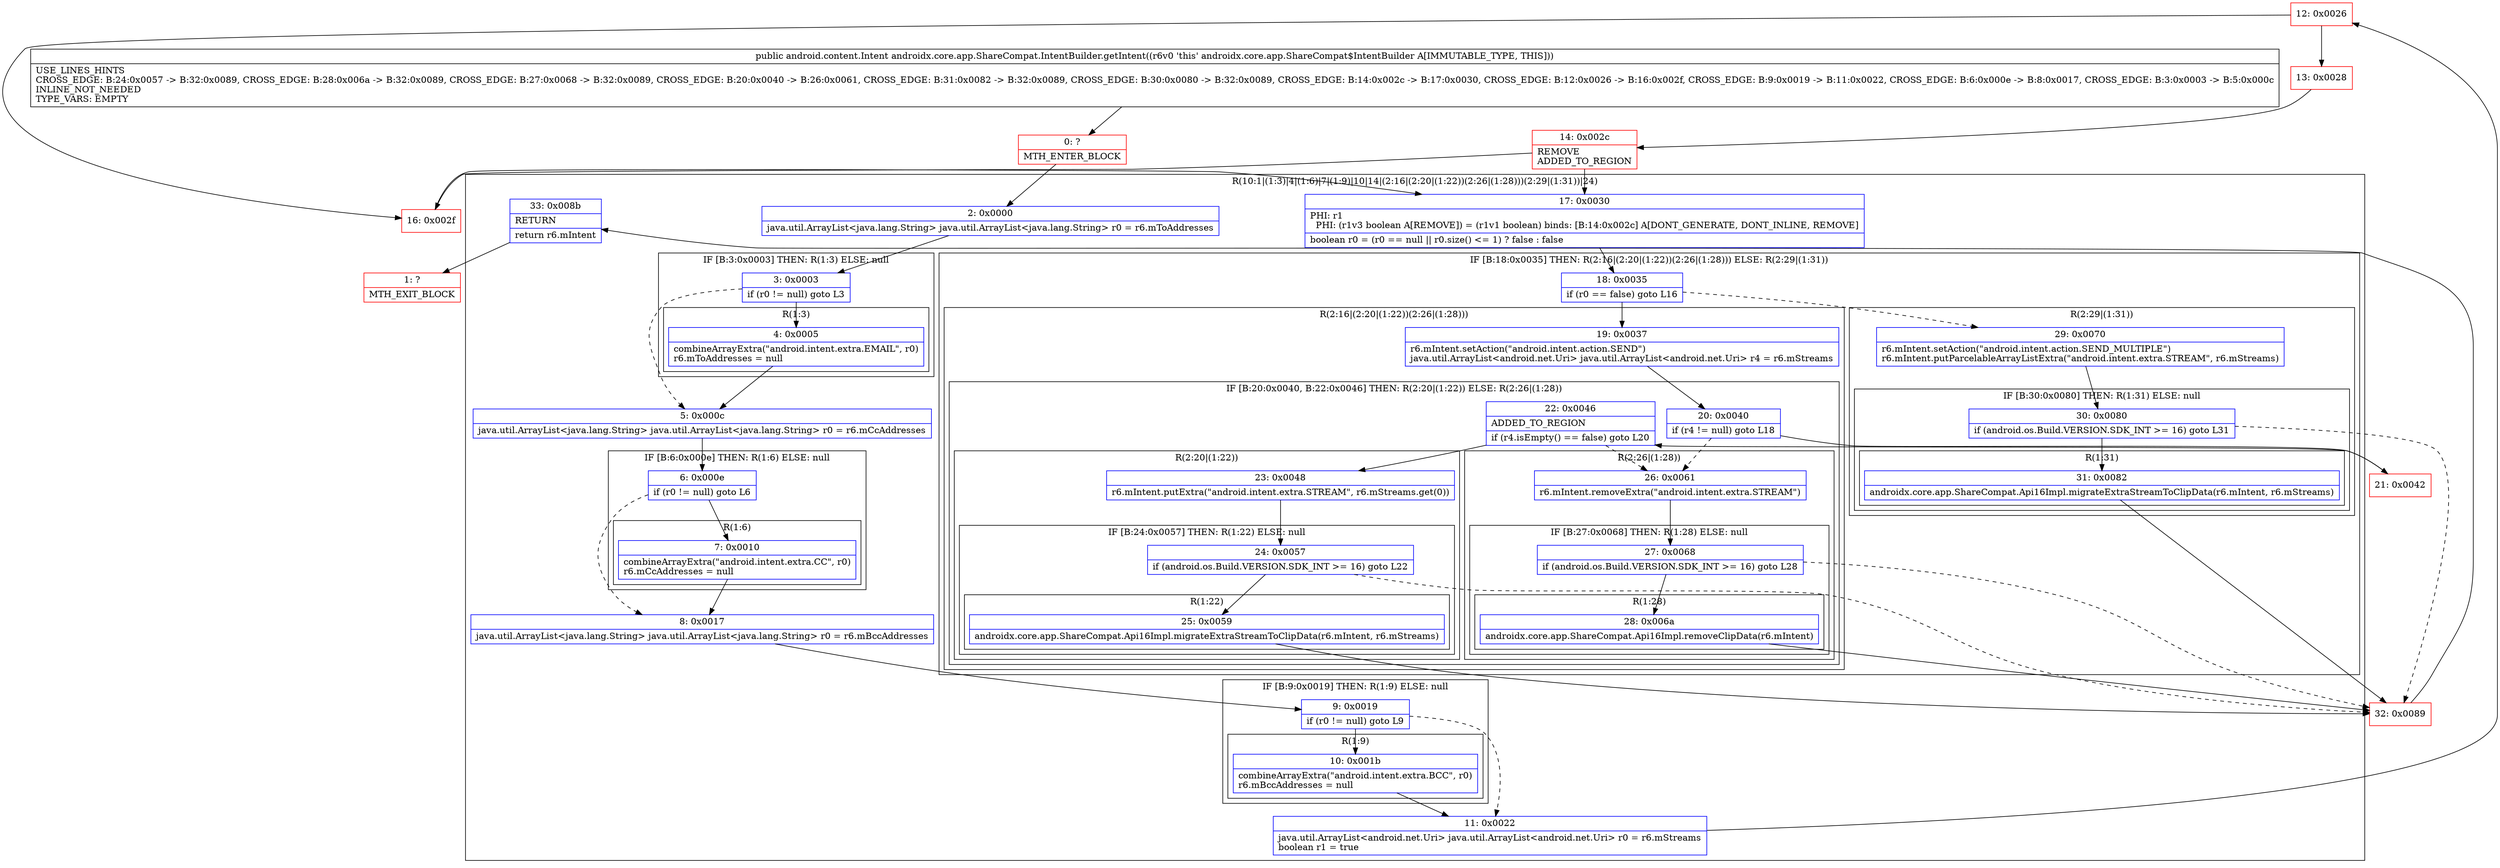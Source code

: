 digraph "CFG forandroidx.core.app.ShareCompat.IntentBuilder.getIntent()Landroid\/content\/Intent;" {
subgraph cluster_Region_1656643368 {
label = "R(10:1|(1:3)|4|(1:6)|7|(1:9)|10|14|(2:16|(2:20|(1:22))(2:26|(1:28)))(2:29|(1:31))|24)";
node [shape=record,color=blue];
Node_2 [shape=record,label="{2\:\ 0x0000|java.util.ArrayList\<java.lang.String\> java.util.ArrayList\<java.lang.String\> r0 = r6.mToAddresses\l}"];
subgraph cluster_IfRegion_391217923 {
label = "IF [B:3:0x0003] THEN: R(1:3) ELSE: null";
node [shape=record,color=blue];
Node_3 [shape=record,label="{3\:\ 0x0003|if (r0 != null) goto L3\l}"];
subgraph cluster_Region_698241661 {
label = "R(1:3)";
node [shape=record,color=blue];
Node_4 [shape=record,label="{4\:\ 0x0005|combineArrayExtra(\"android.intent.extra.EMAIL\", r0)\lr6.mToAddresses = null\l}"];
}
}
Node_5 [shape=record,label="{5\:\ 0x000c|java.util.ArrayList\<java.lang.String\> java.util.ArrayList\<java.lang.String\> r0 = r6.mCcAddresses\l}"];
subgraph cluster_IfRegion_1464851292 {
label = "IF [B:6:0x000e] THEN: R(1:6) ELSE: null";
node [shape=record,color=blue];
Node_6 [shape=record,label="{6\:\ 0x000e|if (r0 != null) goto L6\l}"];
subgraph cluster_Region_1201183106 {
label = "R(1:6)";
node [shape=record,color=blue];
Node_7 [shape=record,label="{7\:\ 0x0010|combineArrayExtra(\"android.intent.extra.CC\", r0)\lr6.mCcAddresses = null\l}"];
}
}
Node_8 [shape=record,label="{8\:\ 0x0017|java.util.ArrayList\<java.lang.String\> java.util.ArrayList\<java.lang.String\> r0 = r6.mBccAddresses\l}"];
subgraph cluster_IfRegion_1556759529 {
label = "IF [B:9:0x0019] THEN: R(1:9) ELSE: null";
node [shape=record,color=blue];
Node_9 [shape=record,label="{9\:\ 0x0019|if (r0 != null) goto L9\l}"];
subgraph cluster_Region_119340983 {
label = "R(1:9)";
node [shape=record,color=blue];
Node_10 [shape=record,label="{10\:\ 0x001b|combineArrayExtra(\"android.intent.extra.BCC\", r0)\lr6.mBccAddresses = null\l}"];
}
}
Node_11 [shape=record,label="{11\:\ 0x0022|java.util.ArrayList\<android.net.Uri\> java.util.ArrayList\<android.net.Uri\> r0 = r6.mStreams\lboolean r1 = true\l}"];
Node_17 [shape=record,label="{17\:\ 0x0030|PHI: r1 \l  PHI: (r1v3 boolean A[REMOVE]) = (r1v1 boolean) binds: [B:14:0x002c] A[DONT_GENERATE, DONT_INLINE, REMOVE]\l|boolean r0 = (r0 == null \|\| r0.size() \<= 1) ? false : false\l}"];
subgraph cluster_IfRegion_773865779 {
label = "IF [B:18:0x0035] THEN: R(2:16|(2:20|(1:22))(2:26|(1:28))) ELSE: R(2:29|(1:31))";
node [shape=record,color=blue];
Node_18 [shape=record,label="{18\:\ 0x0035|if (r0 == false) goto L16\l}"];
subgraph cluster_Region_771201532 {
label = "R(2:16|(2:20|(1:22))(2:26|(1:28)))";
node [shape=record,color=blue];
Node_19 [shape=record,label="{19\:\ 0x0037|r6.mIntent.setAction(\"android.intent.action.SEND\")\ljava.util.ArrayList\<android.net.Uri\> java.util.ArrayList\<android.net.Uri\> r4 = r6.mStreams\l}"];
subgraph cluster_IfRegion_590107296 {
label = "IF [B:20:0x0040, B:22:0x0046] THEN: R(2:20|(1:22)) ELSE: R(2:26|(1:28))";
node [shape=record,color=blue];
Node_20 [shape=record,label="{20\:\ 0x0040|if (r4 != null) goto L18\l}"];
Node_22 [shape=record,label="{22\:\ 0x0046|ADDED_TO_REGION\l|if (r4.isEmpty() == false) goto L20\l}"];
subgraph cluster_Region_708947731 {
label = "R(2:20|(1:22))";
node [shape=record,color=blue];
Node_23 [shape=record,label="{23\:\ 0x0048|r6.mIntent.putExtra(\"android.intent.extra.STREAM\", r6.mStreams.get(0))\l}"];
subgraph cluster_IfRegion_441257283 {
label = "IF [B:24:0x0057] THEN: R(1:22) ELSE: null";
node [shape=record,color=blue];
Node_24 [shape=record,label="{24\:\ 0x0057|if (android.os.Build.VERSION.SDK_INT \>= 16) goto L22\l}"];
subgraph cluster_Region_1320358522 {
label = "R(1:22)";
node [shape=record,color=blue];
Node_25 [shape=record,label="{25\:\ 0x0059|androidx.core.app.ShareCompat.Api16Impl.migrateExtraStreamToClipData(r6.mIntent, r6.mStreams)\l}"];
}
}
}
subgraph cluster_Region_541130475 {
label = "R(2:26|(1:28))";
node [shape=record,color=blue];
Node_26 [shape=record,label="{26\:\ 0x0061|r6.mIntent.removeExtra(\"android.intent.extra.STREAM\")\l}"];
subgraph cluster_IfRegion_132048071 {
label = "IF [B:27:0x0068] THEN: R(1:28) ELSE: null";
node [shape=record,color=blue];
Node_27 [shape=record,label="{27\:\ 0x0068|if (android.os.Build.VERSION.SDK_INT \>= 16) goto L28\l}"];
subgraph cluster_Region_1972098666 {
label = "R(1:28)";
node [shape=record,color=blue];
Node_28 [shape=record,label="{28\:\ 0x006a|androidx.core.app.ShareCompat.Api16Impl.removeClipData(r6.mIntent)\l}"];
}
}
}
}
}
subgraph cluster_Region_595409507 {
label = "R(2:29|(1:31))";
node [shape=record,color=blue];
Node_29 [shape=record,label="{29\:\ 0x0070|r6.mIntent.setAction(\"android.intent.action.SEND_MULTIPLE\")\lr6.mIntent.putParcelableArrayListExtra(\"android.intent.extra.STREAM\", r6.mStreams)\l}"];
subgraph cluster_IfRegion_74268481 {
label = "IF [B:30:0x0080] THEN: R(1:31) ELSE: null";
node [shape=record,color=blue];
Node_30 [shape=record,label="{30\:\ 0x0080|if (android.os.Build.VERSION.SDK_INT \>= 16) goto L31\l}"];
subgraph cluster_Region_1952783319 {
label = "R(1:31)";
node [shape=record,color=blue];
Node_31 [shape=record,label="{31\:\ 0x0082|androidx.core.app.ShareCompat.Api16Impl.migrateExtraStreamToClipData(r6.mIntent, r6.mStreams)\l}"];
}
}
}
}
Node_33 [shape=record,label="{33\:\ 0x008b|RETURN\l|return r6.mIntent\l}"];
}
Node_0 [shape=record,color=red,label="{0\:\ ?|MTH_ENTER_BLOCK\l}"];
Node_12 [shape=record,color=red,label="{12\:\ 0x0026}"];
Node_13 [shape=record,color=red,label="{13\:\ 0x0028}"];
Node_14 [shape=record,color=red,label="{14\:\ 0x002c|REMOVE\lADDED_TO_REGION\l}"];
Node_21 [shape=record,color=red,label="{21\:\ 0x0042}"];
Node_32 [shape=record,color=red,label="{32\:\ 0x0089}"];
Node_1 [shape=record,color=red,label="{1\:\ ?|MTH_EXIT_BLOCK\l}"];
Node_16 [shape=record,color=red,label="{16\:\ 0x002f}"];
MethodNode[shape=record,label="{public android.content.Intent androidx.core.app.ShareCompat.IntentBuilder.getIntent((r6v0 'this' androidx.core.app.ShareCompat$IntentBuilder A[IMMUTABLE_TYPE, THIS]))  | USE_LINES_HINTS\lCROSS_EDGE: B:24:0x0057 \-\> B:32:0x0089, CROSS_EDGE: B:28:0x006a \-\> B:32:0x0089, CROSS_EDGE: B:27:0x0068 \-\> B:32:0x0089, CROSS_EDGE: B:20:0x0040 \-\> B:26:0x0061, CROSS_EDGE: B:31:0x0082 \-\> B:32:0x0089, CROSS_EDGE: B:30:0x0080 \-\> B:32:0x0089, CROSS_EDGE: B:14:0x002c \-\> B:17:0x0030, CROSS_EDGE: B:12:0x0026 \-\> B:16:0x002f, CROSS_EDGE: B:9:0x0019 \-\> B:11:0x0022, CROSS_EDGE: B:6:0x000e \-\> B:8:0x0017, CROSS_EDGE: B:3:0x0003 \-\> B:5:0x000c\lINLINE_NOT_NEEDED\lTYPE_VARS: EMPTY\l}"];
MethodNode -> Node_0;Node_2 -> Node_3;
Node_3 -> Node_4;
Node_3 -> Node_5[style=dashed];
Node_4 -> Node_5;
Node_5 -> Node_6;
Node_6 -> Node_7;
Node_6 -> Node_8[style=dashed];
Node_7 -> Node_8;
Node_8 -> Node_9;
Node_9 -> Node_10;
Node_9 -> Node_11[style=dashed];
Node_10 -> Node_11;
Node_11 -> Node_12;
Node_17 -> Node_18;
Node_18 -> Node_19;
Node_18 -> Node_29[style=dashed];
Node_19 -> Node_20;
Node_20 -> Node_21;
Node_20 -> Node_26[style=dashed];
Node_22 -> Node_23;
Node_22 -> Node_26[style=dashed];
Node_23 -> Node_24;
Node_24 -> Node_25;
Node_24 -> Node_32[style=dashed];
Node_25 -> Node_32;
Node_26 -> Node_27;
Node_27 -> Node_28;
Node_27 -> Node_32[style=dashed];
Node_28 -> Node_32;
Node_29 -> Node_30;
Node_30 -> Node_31;
Node_30 -> Node_32[style=dashed];
Node_31 -> Node_32;
Node_33 -> Node_1;
Node_0 -> Node_2;
Node_12 -> Node_13;
Node_12 -> Node_16;
Node_13 -> Node_14;
Node_14 -> Node_16;
Node_14 -> Node_17;
Node_21 -> Node_22;
Node_32 -> Node_33;
Node_16 -> Node_17;
}

